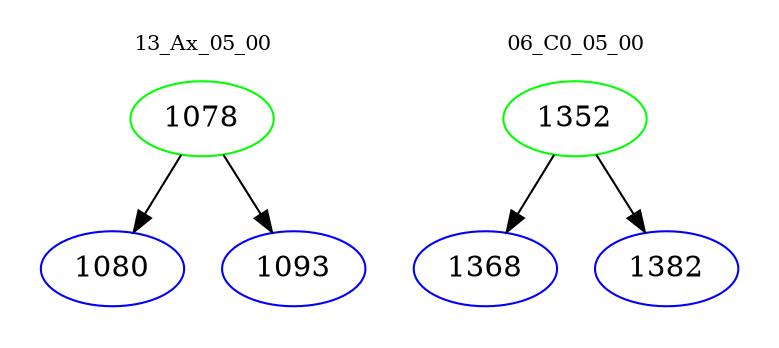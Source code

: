 digraph{
subgraph cluster_0 {
color = white
label = "13_Ax_05_00";
fontsize=10;
T0_1078 [label="1078", color="green"]
T0_1078 -> T0_1080 [color="black"]
T0_1080 [label="1080", color="blue"]
T0_1078 -> T0_1093 [color="black"]
T0_1093 [label="1093", color="blue"]
}
subgraph cluster_1 {
color = white
label = "06_C0_05_00";
fontsize=10;
T1_1352 [label="1352", color="green"]
T1_1352 -> T1_1368 [color="black"]
T1_1368 [label="1368", color="blue"]
T1_1352 -> T1_1382 [color="black"]
T1_1382 [label="1382", color="blue"]
}
}
